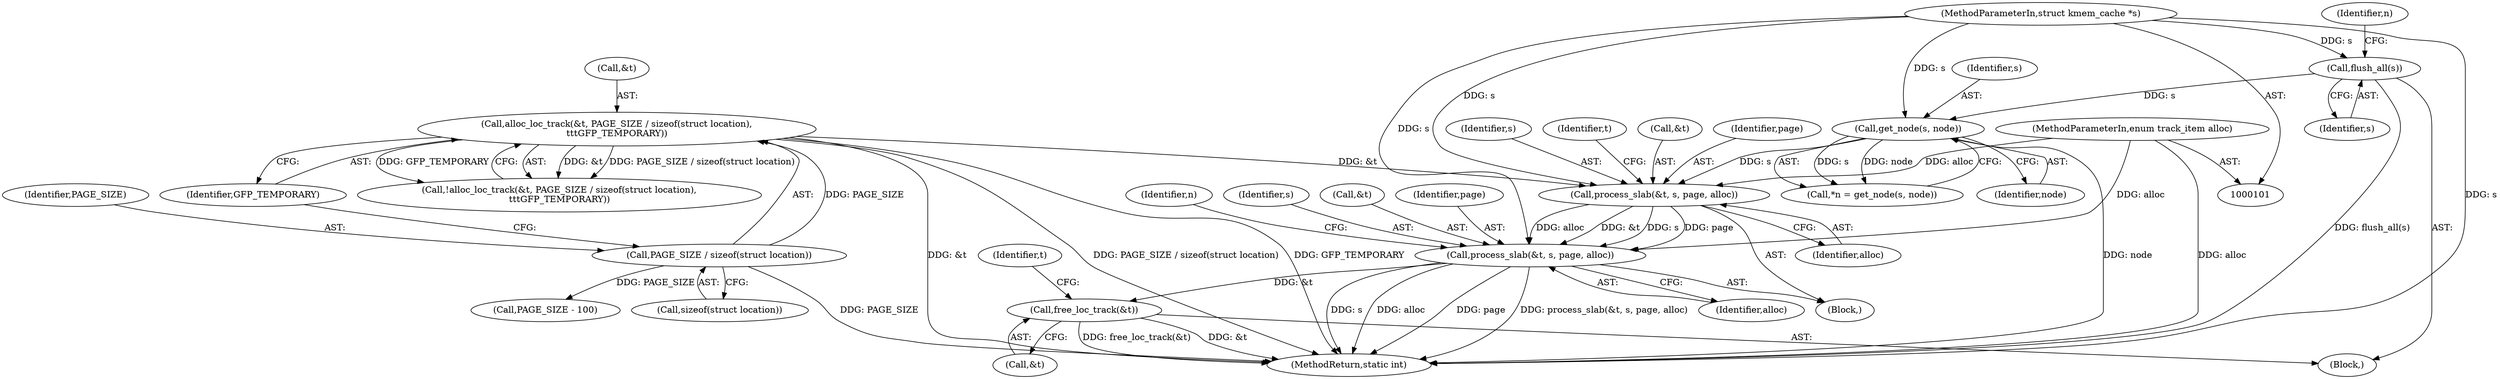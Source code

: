 digraph "0_linux_f8bd2258e2d520dff28c855658bd24bdafb5102d_9@pointer" {
"1000160" [label="(Call,process_slab(&t, s, page, alloc))"];
"1000154" [label="(Call,process_slab(&t, s, page, alloc))"];
"1000117" [label="(Call,alloc_loc_track(&t, PAGE_SIZE / sizeof(struct location),\n\t\t\tGFP_TEMPORARY))"];
"1000120" [label="(Call,PAGE_SIZE / sizeof(struct location))"];
"1000135" [label="(Call,get_node(s, node))"];
"1000129" [label="(Call,flush_all(s))"];
"1000102" [label="(MethodParameterIn,struct kmem_cache *s)"];
"1000104" [label="(MethodParameterIn,enum track_item alloc)"];
"1000391" [label="(Call,free_loc_track(&t))"];
"1000157" [label="(Identifier,s)"];
"1000154" [label="(Call,process_slab(&t, s, page, alloc))"];
"1000391" [label="(Call,free_loc_track(&t))"];
"1000162" [label="(Identifier,t)"];
"1000117" [label="(Call,alloc_loc_track(&t, PAGE_SIZE / sizeof(struct location),\n\t\t\tGFP_TEMPORARY))"];
"1000105" [label="(Block,)"];
"1000163" [label="(Identifier,s)"];
"1000155" [label="(Call,&t)"];
"1000118" [label="(Call,&t)"];
"1000136" [label="(Identifier,s)"];
"1000161" [label="(Call,&t)"];
"1000135" [label="(Call,get_node(s, node))"];
"1000129" [label="(Call,flush_all(s))"];
"1000164" [label="(Identifier,page)"];
"1000160" [label="(Call,process_slab(&t, s, page, alloc))"];
"1000169" [label="(Identifier,n)"];
"1000397" [label="(Identifier,t)"];
"1000406" [label="(MethodReturn,static int)"];
"1000165" [label="(Identifier,alloc)"];
"1000131" [label="(Block,)"];
"1000133" [label="(Call,*n = get_node(s, node))"];
"1000134" [label="(Identifier,n)"];
"1000104" [label="(MethodParameterIn,enum track_item alloc)"];
"1000122" [label="(Call,sizeof(struct location))"];
"1000196" [label="(Call,PAGE_SIZE - 100)"];
"1000102" [label="(MethodParameterIn,struct kmem_cache *s)"];
"1000158" [label="(Identifier,page)"];
"1000116" [label="(Call,!alloc_loc_track(&t, PAGE_SIZE / sizeof(struct location),\n\t\t\tGFP_TEMPORARY))"];
"1000120" [label="(Call,PAGE_SIZE / sizeof(struct location))"];
"1000137" [label="(Identifier,node)"];
"1000392" [label="(Call,&t)"];
"1000130" [label="(Identifier,s)"];
"1000159" [label="(Identifier,alloc)"];
"1000121" [label="(Identifier,PAGE_SIZE)"];
"1000124" [label="(Identifier,GFP_TEMPORARY)"];
"1000160" -> "1000131"  [label="AST: "];
"1000160" -> "1000165"  [label="CFG: "];
"1000161" -> "1000160"  [label="AST: "];
"1000163" -> "1000160"  [label="AST: "];
"1000164" -> "1000160"  [label="AST: "];
"1000165" -> "1000160"  [label="AST: "];
"1000169" -> "1000160"  [label="CFG: "];
"1000160" -> "1000406"  [label="DDG: page"];
"1000160" -> "1000406"  [label="DDG: process_slab(&t, s, page, alloc)"];
"1000160" -> "1000406"  [label="DDG: s"];
"1000160" -> "1000406"  [label="DDG: alloc"];
"1000154" -> "1000160"  [label="DDG: &t"];
"1000154" -> "1000160"  [label="DDG: s"];
"1000154" -> "1000160"  [label="DDG: page"];
"1000154" -> "1000160"  [label="DDG: alloc"];
"1000102" -> "1000160"  [label="DDG: s"];
"1000104" -> "1000160"  [label="DDG: alloc"];
"1000160" -> "1000391"  [label="DDG: &t"];
"1000154" -> "1000131"  [label="AST: "];
"1000154" -> "1000159"  [label="CFG: "];
"1000155" -> "1000154"  [label="AST: "];
"1000157" -> "1000154"  [label="AST: "];
"1000158" -> "1000154"  [label="AST: "];
"1000159" -> "1000154"  [label="AST: "];
"1000162" -> "1000154"  [label="CFG: "];
"1000117" -> "1000154"  [label="DDG: &t"];
"1000135" -> "1000154"  [label="DDG: s"];
"1000102" -> "1000154"  [label="DDG: s"];
"1000104" -> "1000154"  [label="DDG: alloc"];
"1000117" -> "1000116"  [label="AST: "];
"1000117" -> "1000124"  [label="CFG: "];
"1000118" -> "1000117"  [label="AST: "];
"1000120" -> "1000117"  [label="AST: "];
"1000124" -> "1000117"  [label="AST: "];
"1000116" -> "1000117"  [label="CFG: "];
"1000117" -> "1000406"  [label="DDG: &t"];
"1000117" -> "1000406"  [label="DDG: PAGE_SIZE / sizeof(struct location)"];
"1000117" -> "1000406"  [label="DDG: GFP_TEMPORARY"];
"1000117" -> "1000116"  [label="DDG: &t"];
"1000117" -> "1000116"  [label="DDG: PAGE_SIZE / sizeof(struct location)"];
"1000117" -> "1000116"  [label="DDG: GFP_TEMPORARY"];
"1000120" -> "1000117"  [label="DDG: PAGE_SIZE"];
"1000120" -> "1000122"  [label="CFG: "];
"1000121" -> "1000120"  [label="AST: "];
"1000122" -> "1000120"  [label="AST: "];
"1000124" -> "1000120"  [label="CFG: "];
"1000120" -> "1000406"  [label="DDG: PAGE_SIZE"];
"1000120" -> "1000196"  [label="DDG: PAGE_SIZE"];
"1000135" -> "1000133"  [label="AST: "];
"1000135" -> "1000137"  [label="CFG: "];
"1000136" -> "1000135"  [label="AST: "];
"1000137" -> "1000135"  [label="AST: "];
"1000133" -> "1000135"  [label="CFG: "];
"1000135" -> "1000406"  [label="DDG: node"];
"1000135" -> "1000133"  [label="DDG: s"];
"1000135" -> "1000133"  [label="DDG: node"];
"1000129" -> "1000135"  [label="DDG: s"];
"1000102" -> "1000135"  [label="DDG: s"];
"1000129" -> "1000105"  [label="AST: "];
"1000129" -> "1000130"  [label="CFG: "];
"1000130" -> "1000129"  [label="AST: "];
"1000134" -> "1000129"  [label="CFG: "];
"1000129" -> "1000406"  [label="DDG: flush_all(s)"];
"1000102" -> "1000129"  [label="DDG: s"];
"1000102" -> "1000101"  [label="AST: "];
"1000102" -> "1000406"  [label="DDG: s"];
"1000104" -> "1000101"  [label="AST: "];
"1000104" -> "1000406"  [label="DDG: alloc"];
"1000391" -> "1000105"  [label="AST: "];
"1000391" -> "1000392"  [label="CFG: "];
"1000392" -> "1000391"  [label="AST: "];
"1000397" -> "1000391"  [label="CFG: "];
"1000391" -> "1000406"  [label="DDG: &t"];
"1000391" -> "1000406"  [label="DDG: free_loc_track(&t)"];
}
